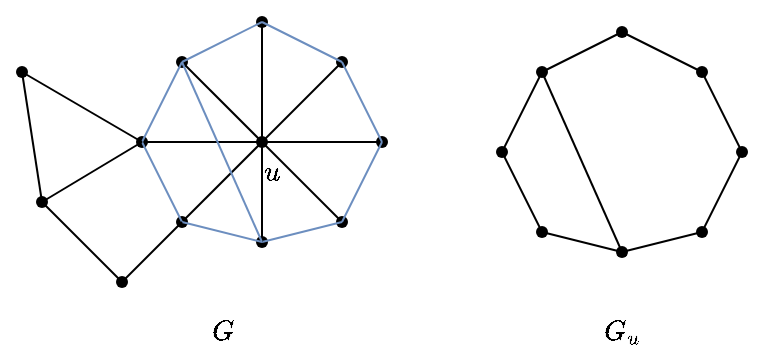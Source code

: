 <mxfile>
    <diagram id="-R23PrZEUYG99hnZ-FBV" name="ページ1">
        <mxGraphModel dx="398" dy="225" grid="1" gridSize="10" guides="1" tooltips="1" connect="1" arrows="1" fold="1" page="1" pageScale="1" pageWidth="827" pageHeight="1169" math="1" shadow="0">
            <root>
                <mxCell id="0"/>
                <mxCell id="1" parent="0"/>
                <mxCell id="2" value="" style="shape=waypoint;sketch=0;size=6;pointerEvents=1;points=[];fillColor=none;resizable=0;rotatable=0;perimeter=centerPerimeter;snapToPoint=1;" vertex="1" parent="1">
                    <mxGeometry x="210" y="90" width="20" height="20" as="geometry"/>
                </mxCell>
                <mxCell id="3" value="" style="shape=waypoint;sketch=0;size=6;pointerEvents=1;points=[];fillColor=none;resizable=0;rotatable=0;perimeter=centerPerimeter;snapToPoint=1;" vertex="1" parent="1">
                    <mxGeometry x="170" y="50" width="20" height="20" as="geometry"/>
                </mxCell>
                <mxCell id="4" value="" style="shape=waypoint;sketch=0;size=6;pointerEvents=1;points=[];fillColor=none;resizable=0;rotatable=0;perimeter=centerPerimeter;snapToPoint=1;" vertex="1" parent="1">
                    <mxGeometry x="210" y="30" width="20" height="20" as="geometry"/>
                </mxCell>
                <mxCell id="5" value="" style="shape=waypoint;sketch=0;size=6;pointerEvents=1;points=[];fillColor=none;resizable=0;rotatable=0;perimeter=centerPerimeter;snapToPoint=1;" vertex="1" parent="1">
                    <mxGeometry x="250" y="50" width="20" height="20" as="geometry"/>
                </mxCell>
                <mxCell id="6" value="" style="shape=waypoint;sketch=0;size=6;pointerEvents=1;points=[];fillColor=none;resizable=0;rotatable=0;perimeter=centerPerimeter;snapToPoint=1;" vertex="1" parent="1">
                    <mxGeometry x="270" y="90" width="20" height="20" as="geometry"/>
                </mxCell>
                <mxCell id="7" value="" style="shape=waypoint;sketch=0;size=6;pointerEvents=1;points=[];fillColor=#000000;resizable=0;rotatable=0;perimeter=centerPerimeter;snapToPoint=1;strokeColor=#000000;" vertex="1" parent="1">
                    <mxGeometry x="210" y="140" width="20" height="20" as="geometry"/>
                </mxCell>
                <mxCell id="8" value="" style="shape=waypoint;sketch=0;size=6;pointerEvents=1;points=[];fillColor=none;resizable=0;rotatable=0;perimeter=centerPerimeter;snapToPoint=1;" vertex="1" parent="1">
                    <mxGeometry x="150" y="90" width="20" height="20" as="geometry"/>
                </mxCell>
                <mxCell id="9" value="" style="shape=waypoint;sketch=0;size=6;pointerEvents=1;points=[];fillColor=none;resizable=0;rotatable=0;perimeter=centerPerimeter;snapToPoint=1;" vertex="1" parent="1">
                    <mxGeometry x="170" y="130" width="20" height="20" as="geometry"/>
                </mxCell>
                <mxCell id="10" value="" style="shape=waypoint;sketch=0;size=6;pointerEvents=1;points=[];fillColor=none;resizable=0;rotatable=0;perimeter=centerPerimeter;snapToPoint=1;" vertex="1" parent="1">
                    <mxGeometry x="250" y="130" width="20" height="20" as="geometry"/>
                </mxCell>
                <mxCell id="11" value="" style="edgeStyle=none;orthogonalLoop=1;jettySize=auto;html=1;endArrow=none;endFill=0;entryX=0.05;entryY=0.996;entryDx=0;entryDy=0;entryPerimeter=0;exitX=0.922;exitY=1.124;exitDx=0;exitDy=0;exitPerimeter=0;" edge="1" parent="1" source="2" target="10">
                    <mxGeometry width="100" relative="1" as="geometry">
                        <mxPoint x="230" y="170" as="sourcePoint"/>
                        <mxPoint x="330" y="170" as="targetPoint"/>
                        <Array as="points"/>
                    </mxGeometry>
                </mxCell>
                <mxCell id="12" value="" style="edgeStyle=none;orthogonalLoop=1;jettySize=auto;html=1;endArrow=none;endFill=0;entryX=0.691;entryY=0.612;entryDx=0;entryDy=0;entryPerimeter=0;fillColor=#dae8fc;strokeColor=#6c8ebf;" edge="1" parent="1" source="7" target="10">
                    <mxGeometry width="100" relative="1" as="geometry">
                        <mxPoint x="230" y="110" as="sourcePoint"/>
                        <mxPoint x="270" y="150" as="targetPoint"/>
                        <Array as="points"/>
                    </mxGeometry>
                </mxCell>
                <mxCell id="13" value="" style="edgeStyle=none;orthogonalLoop=1;jettySize=auto;html=1;endArrow=none;endFill=0;exitX=0.435;exitY=0.727;exitDx=0;exitDy=0;exitPerimeter=0;" edge="1" parent="1" source="7" target="2">
                    <mxGeometry width="100" relative="1" as="geometry">
                        <mxPoint x="230" y="160" as="sourcePoint"/>
                        <mxPoint x="270" y="150" as="targetPoint"/>
                        <Array as="points"/>
                    </mxGeometry>
                </mxCell>
                <mxCell id="14" value="" style="edgeStyle=none;orthogonalLoop=1;jettySize=auto;html=1;endArrow=none;endFill=0;exitX=0.46;exitY=0.663;exitDx=0;exitDy=0;exitPerimeter=0;" edge="1" parent="1" source="9" target="2">
                    <mxGeometry width="100" relative="1" as="geometry">
                        <mxPoint x="230" y="160" as="sourcePoint"/>
                        <mxPoint x="230" y="110" as="targetPoint"/>
                        <Array as="points"/>
                    </mxGeometry>
                </mxCell>
                <mxCell id="15" value="" style="edgeStyle=none;orthogonalLoop=1;jettySize=auto;html=1;endArrow=none;endFill=0;fillColor=#dae8fc;strokeColor=#6c8ebf;" edge="1" parent="1" source="9" target="7">
                    <mxGeometry width="100" relative="1" as="geometry">
                        <mxPoint x="190" y="150" as="sourcePoint"/>
                        <mxPoint x="230" y="110" as="targetPoint"/>
                        <Array as="points"/>
                    </mxGeometry>
                </mxCell>
                <mxCell id="16" value="" style="edgeStyle=none;orthogonalLoop=1;jettySize=auto;html=1;endArrow=none;endFill=0;" edge="1" parent="1" source="8">
                    <mxGeometry width="100" relative="1" as="geometry">
                        <mxPoint x="190" y="150" as="sourcePoint"/>
                        <mxPoint x="220" y="100" as="targetPoint"/>
                        <Array as="points"/>
                    </mxGeometry>
                </mxCell>
                <mxCell id="17" value="" style="edgeStyle=none;orthogonalLoop=1;jettySize=auto;html=1;endArrow=none;endFill=0;" edge="1" parent="1" source="3" target="2">
                    <mxGeometry width="100" relative="1" as="geometry">
                        <mxPoint x="170" y="110" as="sourcePoint"/>
                        <mxPoint x="230" y="110" as="targetPoint"/>
                        <Array as="points"/>
                    </mxGeometry>
                </mxCell>
                <mxCell id="18" value="" style="edgeStyle=none;orthogonalLoop=1;jettySize=auto;html=1;endArrow=none;endFill=0;" edge="1" parent="1" target="4">
                    <mxGeometry width="100" relative="1" as="geometry">
                        <mxPoint x="220" y="100" as="sourcePoint"/>
                        <mxPoint x="230" y="110" as="targetPoint"/>
                        <Array as="points"/>
                    </mxGeometry>
                </mxCell>
                <mxCell id="19" value="" style="edgeStyle=none;orthogonalLoop=1;jettySize=auto;html=1;endArrow=none;endFill=0;entryX=0.05;entryY=0.022;entryDx=0;entryDy=0;entryPerimeter=0;" edge="1" parent="1" target="5">
                    <mxGeometry width="100" relative="1" as="geometry">
                        <mxPoint x="220" y="100" as="sourcePoint"/>
                        <mxPoint x="230" y="50" as="targetPoint"/>
                        <Array as="points"/>
                    </mxGeometry>
                </mxCell>
                <mxCell id="20" value="" style="edgeStyle=none;orthogonalLoop=1;jettySize=auto;html=1;endArrow=none;endFill=0;entryX=-0.001;entryY=0.432;entryDx=0;entryDy=0;entryPerimeter=0;" edge="1" parent="1" target="6">
                    <mxGeometry width="100" relative="1" as="geometry">
                        <mxPoint x="220" y="100" as="sourcePoint"/>
                        <mxPoint x="270" y="70" as="targetPoint"/>
                        <Array as="points"/>
                    </mxGeometry>
                </mxCell>
                <mxCell id="21" value="" style="edgeStyle=none;orthogonalLoop=1;jettySize=auto;html=1;endArrow=none;endFill=0;fillColor=#dae8fc;strokeColor=#6c8ebf;" edge="1" parent="1" target="6">
                    <mxGeometry width="100" relative="1" as="geometry">
                        <mxPoint x="260" y="140" as="sourcePoint"/>
                        <mxPoint x="290" y="110" as="targetPoint"/>
                        <Array as="points"/>
                    </mxGeometry>
                </mxCell>
                <mxCell id="22" value="" style="edgeStyle=none;orthogonalLoop=1;jettySize=auto;html=1;endArrow=none;endFill=0;fillColor=#dae8fc;strokeColor=#6c8ebf;" edge="1" parent="1" target="5">
                    <mxGeometry width="100" relative="1" as="geometry">
                        <mxPoint x="280" y="100" as="sourcePoint"/>
                        <mxPoint x="290" y="110" as="targetPoint"/>
                        <Array as="points"/>
                    </mxGeometry>
                </mxCell>
                <mxCell id="23" value="" style="edgeStyle=none;orthogonalLoop=1;jettySize=auto;html=1;endArrow=none;endFill=0;entryX=1.127;entryY=0.227;entryDx=0;entryDy=0;entryPerimeter=0;exitX=0.486;exitY=0.381;exitDx=0;exitDy=0;exitPerimeter=0;fillColor=#dae8fc;strokeColor=#6c8ebf;" edge="1" parent="1" source="5" target="4">
                    <mxGeometry width="100" relative="1" as="geometry">
                        <mxPoint x="290" y="110" as="sourcePoint"/>
                        <mxPoint x="270" y="70" as="targetPoint"/>
                        <Array as="points"/>
                    </mxGeometry>
                </mxCell>
                <mxCell id="24" value="" style="edgeStyle=none;orthogonalLoop=1;jettySize=auto;html=1;endArrow=none;endFill=0;exitX=0.05;exitY=0.612;exitDx=0;exitDy=0;exitPerimeter=0;fillColor=#dae8fc;strokeColor=#6c8ebf;" edge="1" parent="1" source="3">
                    <mxGeometry width="100" relative="1" as="geometry">
                        <mxPoint x="270" y="70" as="sourcePoint"/>
                        <mxPoint x="220" y="40" as="targetPoint"/>
                        <Array as="points"/>
                    </mxGeometry>
                </mxCell>
                <mxCell id="25" value="" style="edgeStyle=none;orthogonalLoop=1;jettySize=auto;html=1;endArrow=none;endFill=0;fillColor=#dae8fc;strokeColor=#6c8ebf;" edge="1" parent="1" source="3" target="8">
                    <mxGeometry width="100" relative="1" as="geometry">
                        <mxPoint x="190" y="70" as="sourcePoint"/>
                        <mxPoint x="230" y="50" as="targetPoint"/>
                        <Array as="points"/>
                    </mxGeometry>
                </mxCell>
                <mxCell id="26" value="" style="edgeStyle=none;orthogonalLoop=1;jettySize=auto;html=1;endArrow=none;endFill=0;fillColor=#dae8fc;strokeColor=#6c8ebf;" edge="1" parent="1" source="9" target="8">
                    <mxGeometry width="100" relative="1" as="geometry">
                        <mxPoint x="190" y="70" as="sourcePoint"/>
                        <mxPoint x="170" y="110" as="targetPoint"/>
                        <Array as="points"/>
                    </mxGeometry>
                </mxCell>
                <mxCell id="27" value="" style="edgeStyle=none;orthogonalLoop=1;jettySize=auto;html=1;endArrow=none;endFill=0;entryX=0.435;entryY=0.381;entryDx=0;entryDy=0;entryPerimeter=0;fillColor=#dae8fc;strokeColor=#6c8ebf;" edge="1" parent="1" source="7" target="3">
                    <mxGeometry width="100" relative="1" as="geometry">
                        <mxPoint x="190" y="150" as="sourcePoint"/>
                        <mxPoint x="180" y="70" as="targetPoint"/>
                        <Array as="points"/>
                    </mxGeometry>
                </mxCell>
                <mxCell id="29" value="" style="shape=waypoint;sketch=0;size=6;pointerEvents=1;points=[];fillColor=none;resizable=0;rotatable=0;perimeter=centerPerimeter;snapToPoint=1;" vertex="1" parent="1">
                    <mxGeometry x="350" y="55" width="20" height="20" as="geometry"/>
                </mxCell>
                <mxCell id="30" value="" style="shape=waypoint;sketch=0;size=6;pointerEvents=1;points=[];fillColor=none;resizable=0;rotatable=0;perimeter=centerPerimeter;snapToPoint=1;" vertex="1" parent="1">
                    <mxGeometry x="390" y="35" width="20" height="20" as="geometry"/>
                </mxCell>
                <mxCell id="31" value="" style="shape=waypoint;sketch=0;size=6;pointerEvents=1;points=[];fillColor=none;resizable=0;rotatable=0;perimeter=centerPerimeter;snapToPoint=1;" vertex="1" parent="1">
                    <mxGeometry x="430" y="55" width="20" height="20" as="geometry"/>
                </mxCell>
                <mxCell id="32" value="" style="shape=waypoint;sketch=0;size=6;pointerEvents=1;points=[];fillColor=none;resizable=0;rotatable=0;perimeter=centerPerimeter;snapToPoint=1;" vertex="1" parent="1">
                    <mxGeometry x="450" y="95" width="20" height="20" as="geometry"/>
                </mxCell>
                <mxCell id="33" value="" style="shape=waypoint;sketch=0;size=6;pointerEvents=1;points=[];fillColor=none;resizable=0;rotatable=0;perimeter=centerPerimeter;snapToPoint=1;" vertex="1" parent="1">
                    <mxGeometry x="390" y="145" width="20" height="20" as="geometry"/>
                </mxCell>
                <mxCell id="34" value="" style="shape=waypoint;sketch=0;size=6;pointerEvents=1;points=[];fillColor=none;resizable=0;rotatable=0;perimeter=centerPerimeter;snapToPoint=1;" vertex="1" parent="1">
                    <mxGeometry x="330" y="95" width="20" height="20" as="geometry"/>
                </mxCell>
                <mxCell id="35" value="" style="shape=waypoint;sketch=0;size=6;pointerEvents=1;points=[];fillColor=none;resizable=0;rotatable=0;perimeter=centerPerimeter;snapToPoint=1;" vertex="1" parent="1">
                    <mxGeometry x="350" y="135" width="20" height="20" as="geometry"/>
                </mxCell>
                <mxCell id="36" value="" style="shape=waypoint;sketch=0;size=6;pointerEvents=1;points=[];fillColor=none;resizable=0;rotatable=0;perimeter=centerPerimeter;snapToPoint=1;" vertex="1" parent="1">
                    <mxGeometry x="430" y="135" width="20" height="20" as="geometry"/>
                </mxCell>
                <mxCell id="38" value="" style="edgeStyle=none;orthogonalLoop=1;jettySize=auto;html=1;endArrow=none;endFill=0;entryX=0.691;entryY=0.612;entryDx=0;entryDy=0;entryPerimeter=0;" edge="1" parent="1" source="33" target="36">
                    <mxGeometry width="100" relative="1" as="geometry">
                        <mxPoint x="410" y="115" as="sourcePoint"/>
                        <mxPoint x="450" y="155" as="targetPoint"/>
                        <Array as="points"/>
                    </mxGeometry>
                </mxCell>
                <mxCell id="41" value="" style="edgeStyle=none;orthogonalLoop=1;jettySize=auto;html=1;endArrow=none;endFill=0;" edge="1" parent="1" source="35" target="33">
                    <mxGeometry width="100" relative="1" as="geometry">
                        <mxPoint x="370" y="155" as="sourcePoint"/>
                        <mxPoint x="410" y="115" as="targetPoint"/>
                        <Array as="points"/>
                    </mxGeometry>
                </mxCell>
                <mxCell id="47" value="" style="edgeStyle=none;orthogonalLoop=1;jettySize=auto;html=1;endArrow=none;endFill=0;" edge="1" parent="1" target="32">
                    <mxGeometry width="100" relative="1" as="geometry">
                        <mxPoint x="440" y="145" as="sourcePoint"/>
                        <mxPoint x="470" y="115" as="targetPoint"/>
                        <Array as="points"/>
                    </mxGeometry>
                </mxCell>
                <mxCell id="48" value="" style="edgeStyle=none;orthogonalLoop=1;jettySize=auto;html=1;endArrow=none;endFill=0;" edge="1" parent="1" target="31">
                    <mxGeometry width="100" relative="1" as="geometry">
                        <mxPoint x="460" y="105" as="sourcePoint"/>
                        <mxPoint x="470" y="115" as="targetPoint"/>
                        <Array as="points"/>
                    </mxGeometry>
                </mxCell>
                <mxCell id="49" value="" style="edgeStyle=none;orthogonalLoop=1;jettySize=auto;html=1;endArrow=none;endFill=0;entryX=1.127;entryY=0.227;entryDx=0;entryDy=0;entryPerimeter=0;exitX=0.486;exitY=0.381;exitDx=0;exitDy=0;exitPerimeter=0;" edge="1" parent="1" source="31" target="30">
                    <mxGeometry width="100" relative="1" as="geometry">
                        <mxPoint x="470" y="115" as="sourcePoint"/>
                        <mxPoint x="450" y="75" as="targetPoint"/>
                        <Array as="points"/>
                    </mxGeometry>
                </mxCell>
                <mxCell id="50" value="" style="edgeStyle=none;orthogonalLoop=1;jettySize=auto;html=1;endArrow=none;endFill=0;exitX=0.05;exitY=0.612;exitDx=0;exitDy=0;exitPerimeter=0;" edge="1" parent="1" source="29">
                    <mxGeometry width="100" relative="1" as="geometry">
                        <mxPoint x="450" y="75" as="sourcePoint"/>
                        <mxPoint x="400" y="45" as="targetPoint"/>
                        <Array as="points"/>
                    </mxGeometry>
                </mxCell>
                <mxCell id="51" value="" style="edgeStyle=none;orthogonalLoop=1;jettySize=auto;html=1;endArrow=none;endFill=0;" edge="1" parent="1" source="29" target="34">
                    <mxGeometry width="100" relative="1" as="geometry">
                        <mxPoint x="370" y="75" as="sourcePoint"/>
                        <mxPoint x="410" y="55" as="targetPoint"/>
                        <Array as="points"/>
                    </mxGeometry>
                </mxCell>
                <mxCell id="52" value="" style="edgeStyle=none;orthogonalLoop=1;jettySize=auto;html=1;endArrow=none;endFill=0;entryX=1;entryY=0.25;entryDx=0;entryDy=0;entryPerimeter=0;" edge="1" parent="1" source="35" target="34">
                    <mxGeometry width="100" relative="1" as="geometry">
                        <mxPoint x="370" y="75" as="sourcePoint"/>
                        <mxPoint x="350" y="115" as="targetPoint"/>
                        <Array as="points"/>
                    </mxGeometry>
                </mxCell>
                <mxCell id="53" value="" style="edgeStyle=none;orthogonalLoop=1;jettySize=auto;html=1;endArrow=none;endFill=0;entryX=0.435;entryY=0.381;entryDx=0;entryDy=0;entryPerimeter=0;" edge="1" parent="1" source="33" target="29">
                    <mxGeometry width="100" relative="1" as="geometry">
                        <mxPoint x="370" y="155" as="sourcePoint"/>
                        <mxPoint x="360" y="75" as="targetPoint"/>
                        <Array as="points"/>
                    </mxGeometry>
                </mxCell>
                <mxCell id="54" value="" style="shape=waypoint;sketch=0;size=6;pointerEvents=1;points=[];fillColor=none;resizable=0;rotatable=0;perimeter=centerPerimeter;snapToPoint=1;" vertex="1" parent="1">
                    <mxGeometry x="100" y="120" width="20" height="20" as="geometry"/>
                </mxCell>
                <mxCell id="57" value="" style="shape=waypoint;sketch=0;size=6;pointerEvents=1;points=[];fillColor=none;resizable=0;rotatable=0;perimeter=centerPerimeter;snapToPoint=1;" vertex="1" parent="1">
                    <mxGeometry x="90" y="55" width="20" height="20" as="geometry"/>
                </mxCell>
                <mxCell id="58" value="" style="shape=waypoint;sketch=0;size=6;pointerEvents=1;points=[];fillColor=none;resizable=0;rotatable=0;perimeter=centerPerimeter;snapToPoint=1;" vertex="1" parent="1">
                    <mxGeometry x="140" y="160" width="20" height="20" as="geometry"/>
                </mxCell>
                <mxCell id="59" value="" style="edgeStyle=none;orthogonalLoop=1;jettySize=auto;html=1;endArrow=none;endFill=0;entryX=0.012;entryY=0.65;entryDx=0;entryDy=0;entryPerimeter=0;" edge="1" parent="1" source="9" target="58">
                    <mxGeometry width="100" relative="1" as="geometry">
                        <mxPoint x="190" y="150" as="sourcePoint"/>
                        <mxPoint x="230" y="110" as="targetPoint"/>
                        <Array as="points"/>
                    </mxGeometry>
                </mxCell>
                <mxCell id="60" value="" style="edgeStyle=none;orthogonalLoop=1;jettySize=auto;html=1;endArrow=none;endFill=0;entryX=0.704;entryY=1.003;entryDx=0;entryDy=0;entryPerimeter=0;" edge="1" parent="1" source="8" target="54">
                    <mxGeometry width="100" relative="1" as="geometry">
                        <mxPoint x="190" y="150" as="sourcePoint"/>
                        <mxPoint x="160" y="180" as="targetPoint"/>
                        <Array as="points"/>
                    </mxGeometry>
                </mxCell>
                <mxCell id="61" value="$$u$$" style="text;html=1;align=center;verticalAlign=middle;resizable=0;points=[];autosize=1;strokeColor=none;fillColor=none;" vertex="1" parent="1">
                    <mxGeometry x="195" y="100" width="60" height="30" as="geometry"/>
                </mxCell>
                <mxCell id="62" value="" style="edgeStyle=none;orthogonalLoop=1;jettySize=auto;html=1;endArrow=none;endFill=0;entryX=0.524;entryY=0.624;entryDx=0;entryDy=0;entryPerimeter=0;" edge="1" parent="1" source="57" target="54">
                    <mxGeometry width="100" relative="1" as="geometry">
                        <mxPoint x="190" y="70" as="sourcePoint"/>
                        <mxPoint x="170" y="110" as="targetPoint"/>
                        <Array as="points"/>
                    </mxGeometry>
                </mxCell>
                <mxCell id="63" value="" style="edgeStyle=none;orthogonalLoop=1;jettySize=auto;html=1;endArrow=none;endFill=0;exitX=0.05;exitY=0.458;exitDx=0;exitDy=0;exitPerimeter=0;" edge="1" parent="1" source="8" target="57">
                    <mxGeometry width="100" relative="1" as="geometry">
                        <mxPoint x="160" y="100" as="sourcePoint"/>
                        <mxPoint x="120" y="140" as="targetPoint"/>
                        <Array as="points"/>
                    </mxGeometry>
                </mxCell>
                <mxCell id="64" value="" style="edgeStyle=none;orthogonalLoop=1;jettySize=auto;html=1;endArrow=none;endFill=0;exitX=0.601;exitY=0.65;exitDx=0;exitDy=0;exitPerimeter=0;" edge="1" parent="1" source="54" target="58">
                    <mxGeometry width="100" relative="1" as="geometry">
                        <mxPoint x="120" y="85" as="sourcePoint"/>
                        <mxPoint x="130" y="150" as="targetPoint"/>
                        <Array as="points"/>
                    </mxGeometry>
                </mxCell>
                <mxCell id="65" value="$$G$$" style="text;html=1;align=center;verticalAlign=middle;resizable=0;points=[];autosize=1;strokeColor=none;fillColor=none;" vertex="1" parent="1">
                    <mxGeometry x="170" y="180" width="60" height="30" as="geometry"/>
                </mxCell>
                <mxCell id="66" value="$$G_u$$" style="text;html=1;align=center;verticalAlign=middle;resizable=0;points=[];autosize=1;strokeColor=none;fillColor=none;" vertex="1" parent="1">
                    <mxGeometry x="365" y="180" width="70" height="30" as="geometry"/>
                </mxCell>
            </root>
        </mxGraphModel>
    </diagram>
</mxfile>